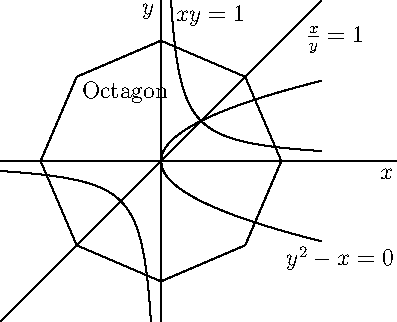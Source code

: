 import graph;
xaxis("$x$");
yaxis("$y$");
size(7cm);
real f1(real x) {return sqrt(x);}
real f2(real x) {return -sqrt(x);}
real f3(real x) {return 1/x;}
real f4(real x) {return x;}
draw(graph(f1,0,4));
draw(graph(f2,0,4));
draw(graph(f3,-4,-0.25));
draw(graph(f3,0.25,4));
draw(graph(f4,-4,4));
label("$\frac{x}{y}=1$",(3.5,3.5),SE);
label("$xy=1$",(0.25,4),SE);
label("$y^2-x=0$",(3,-2),SE);
label("Octagon",(-2.1,2.1),SE);
draw((3,0)--(2.1,2.1)--(0,3)--(-2.1,2.1)--(-3,0)--(-2.1,-2.1)--(0,-3)--(2.1,-2.1)--(3,0));
